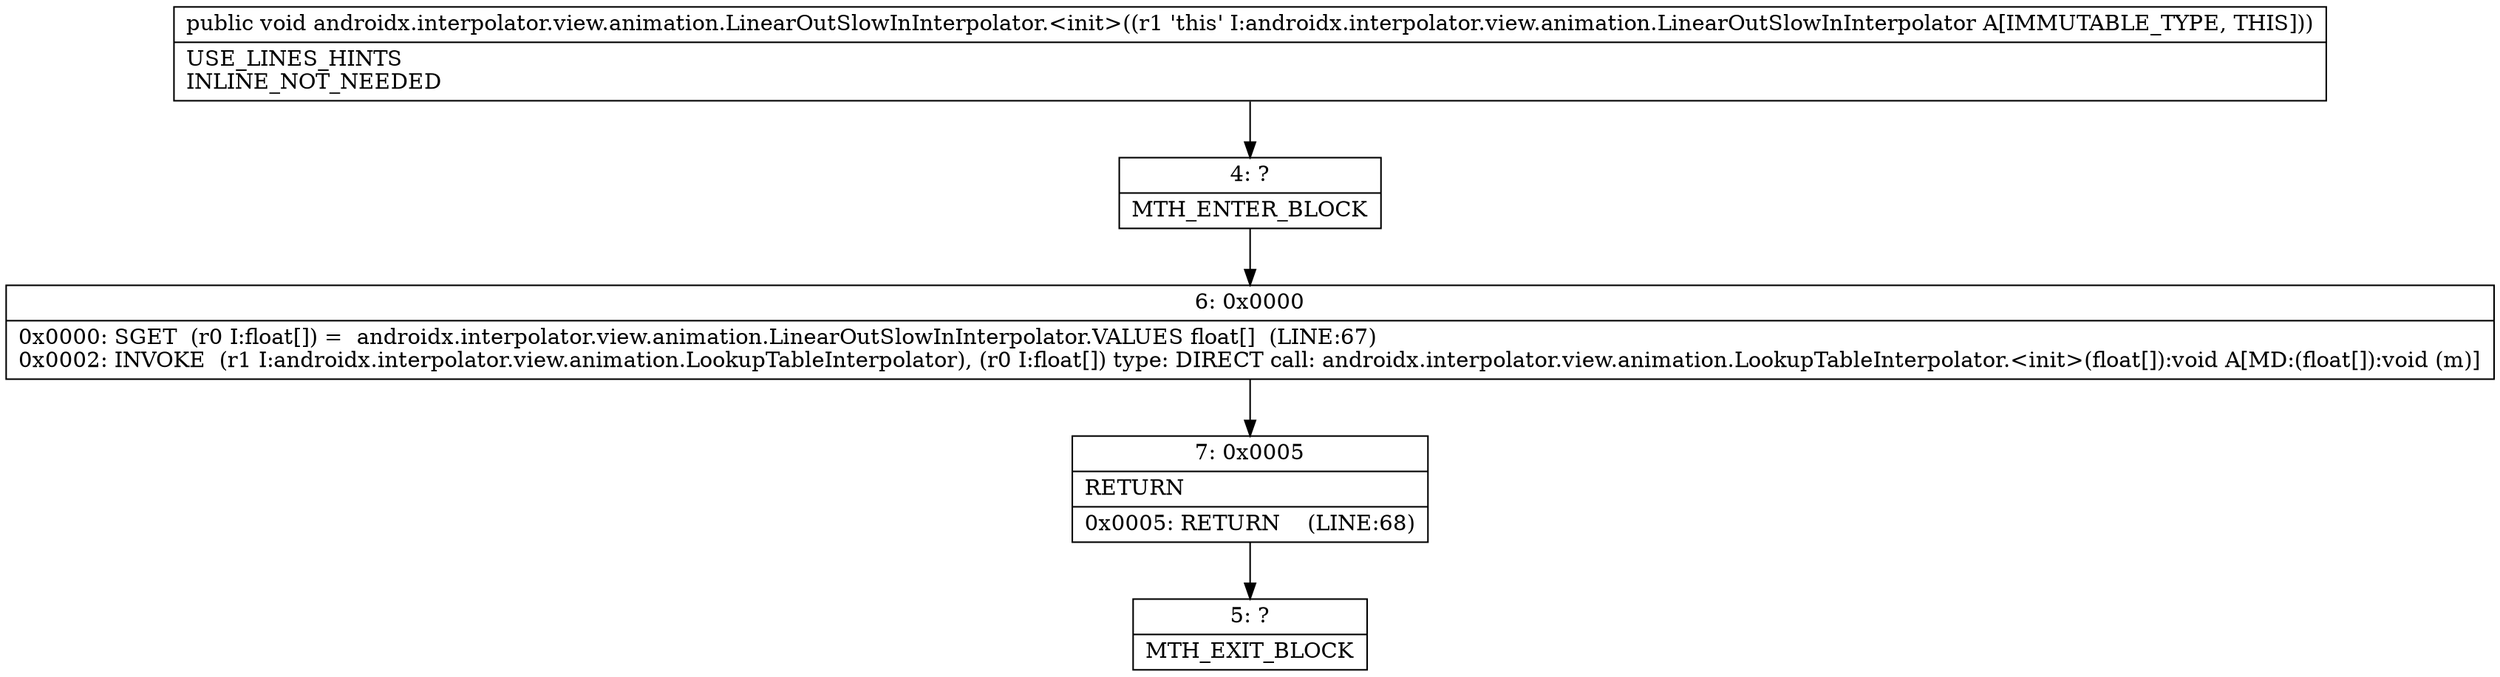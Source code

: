 digraph "CFG forandroidx.interpolator.view.animation.LinearOutSlowInInterpolator.\<init\>()V" {
Node_4 [shape=record,label="{4\:\ ?|MTH_ENTER_BLOCK\l}"];
Node_6 [shape=record,label="{6\:\ 0x0000|0x0000: SGET  (r0 I:float[]) =  androidx.interpolator.view.animation.LinearOutSlowInInterpolator.VALUES float[]  (LINE:67)\l0x0002: INVOKE  (r1 I:androidx.interpolator.view.animation.LookupTableInterpolator), (r0 I:float[]) type: DIRECT call: androidx.interpolator.view.animation.LookupTableInterpolator.\<init\>(float[]):void A[MD:(float[]):void (m)]\l}"];
Node_7 [shape=record,label="{7\:\ 0x0005|RETURN\l|0x0005: RETURN    (LINE:68)\l}"];
Node_5 [shape=record,label="{5\:\ ?|MTH_EXIT_BLOCK\l}"];
MethodNode[shape=record,label="{public void androidx.interpolator.view.animation.LinearOutSlowInInterpolator.\<init\>((r1 'this' I:androidx.interpolator.view.animation.LinearOutSlowInInterpolator A[IMMUTABLE_TYPE, THIS]))  | USE_LINES_HINTS\lINLINE_NOT_NEEDED\l}"];
MethodNode -> Node_4;Node_4 -> Node_6;
Node_6 -> Node_7;
Node_7 -> Node_5;
}

